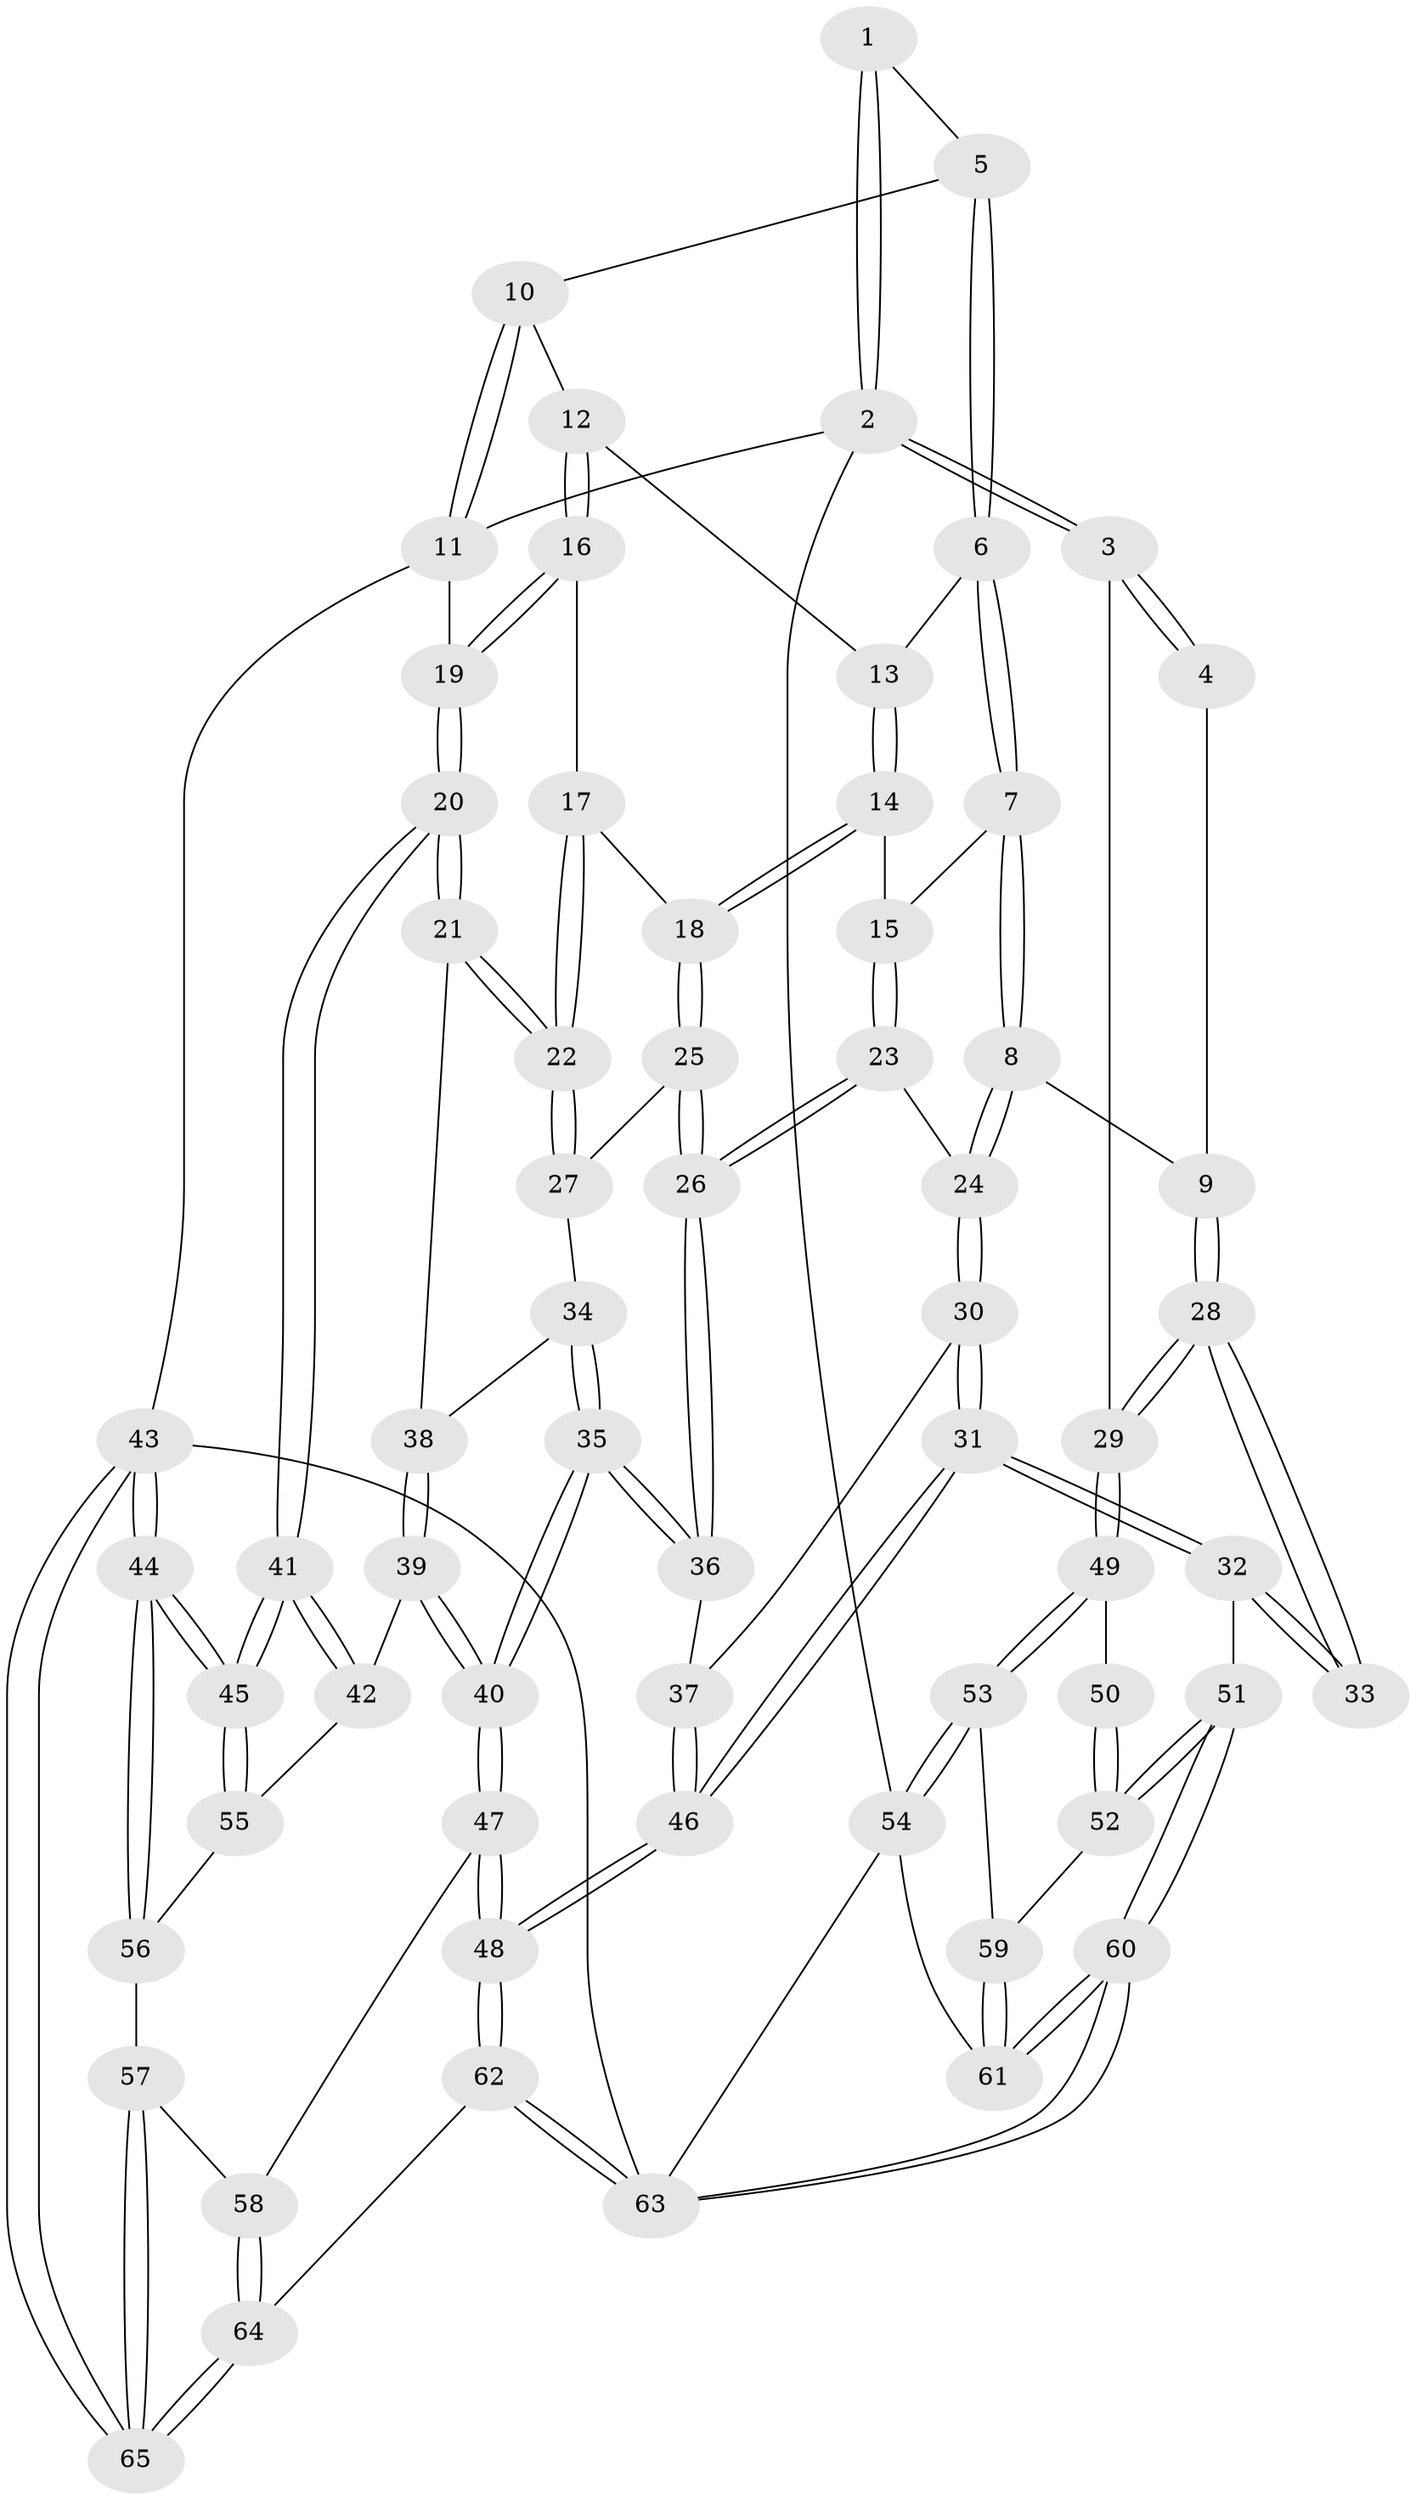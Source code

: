 // coarse degree distribution, {4: 0.45454545454545453, 3: 0.45454545454545453, 6: 0.030303030303030304, 2: 0.030303030303030304, 5: 0.030303030303030304}
// Generated by graph-tools (version 1.1) at 2025/38/03/04/25 23:38:27]
// undirected, 65 vertices, 159 edges
graph export_dot {
  node [color=gray90,style=filled];
  1 [pos="+0.3078035874116417+0"];
  2 [pos="+0+0"];
  3 [pos="+0+0.18250831715417673"];
  4 [pos="+0.29209514057263786+0.13899707656739194"];
  5 [pos="+0.6555406584907285+0"];
  6 [pos="+0.622658708621003+0.0921901345295043"];
  7 [pos="+0.5718094245970369+0.1790581784211129"];
  8 [pos="+0.48310272907445223+0.28711831431546525"];
  9 [pos="+0.35525612774664106+0.300549494448702"];
  10 [pos="+0.7500238269120143+0"];
  11 [pos="+1+0"];
  12 [pos="+0.8607434504515656+0.2736606815877961"];
  13 [pos="+0.7470682673382235+0.2648259429932328"];
  14 [pos="+0.7562287751895481+0.33097627742947944"];
  15 [pos="+0.7178406241627155+0.350063463021093"];
  16 [pos="+0.8658151471203345+0.2803614174529894"];
  17 [pos="+0.8401270313246347+0.32591380503017975"];
  18 [pos="+0.8014980543455738+0.3472782618871203"];
  19 [pos="+1+0.2797975086134213"];
  20 [pos="+1+0.46549515872098574"];
  21 [pos="+0.9975364126033944+0.47568028827031983"];
  22 [pos="+0.9324592205277513+0.4652137504544044"];
  23 [pos="+0.6656993814352382+0.45352953098546706"];
  24 [pos="+0.5645883433914097+0.4295206970635101"];
  25 [pos="+0.7942015481060867+0.44551290210767297"];
  26 [pos="+0.6696623135609124+0.4566306473108806"];
  27 [pos="+0.8452037056765014+0.47598270488961963"];
  28 [pos="+0.3014599351381408+0.34499307770783255"];
  29 [pos="+0+0.3636557933682834"];
  30 [pos="+0.5216027261051208+0.5251429913095887"];
  31 [pos="+0.4405116846659002+0.6572113995595831"];
  32 [pos="+0.4293720347959408+0.6536168169905114"];
  33 [pos="+0.33453939930331306+0.5588674340504571"];
  34 [pos="+0.8213877730276413+0.5252886451329188"];
  35 [pos="+0.7331607343298848+0.6002789806845337"];
  36 [pos="+0.7077334264534691+0.589287217567773"];
  37 [pos="+0.6836987520074677+0.6037741309393564"];
  38 [pos="+0.8613167429376001+0.6087254123342182"];
  39 [pos="+0.8424419308162755+0.6688262276389223"];
  40 [pos="+0.7981745963854584+0.681938131302453"];
  41 [pos="+1+0.5291645191318655"];
  42 [pos="+0.8704340745961144+0.6754688313488425"];
  43 [pos="+1+1"];
  44 [pos="+1+1"];
  45 [pos="+1+0.7466908493183998"];
  46 [pos="+0.5130666249014874+0.748907893974362"];
  47 [pos="+0.759502573721476+0.781819895739229"];
  48 [pos="+0.5309225108092724+0.8043677538790741"];
  49 [pos="+0+0.4966632307916559"];
  50 [pos="+0.3097636081245859+0.5647488597814879"];
  51 [pos="+0.26071190764451707+0.7449853385729382"];
  52 [pos="+0.13281416388133874+0.6836045410630494"];
  53 [pos="+0+0.5556979601583454"];
  54 [pos="+0+0.69089457679047"];
  55 [pos="+0.9468057938709058+0.7720870890771371"];
  56 [pos="+0.8783648825365337+0.8326219890834387"];
  57 [pos="+0.8342040909603335+0.8477481737896047"];
  58 [pos="+0.8052613851151+0.8348645434798244"];
  59 [pos="+0.12661655676596723+0.6831586024749774"];
  60 [pos="+0.23372854077168245+1"];
  61 [pos="+0.12850050550488948+0.9058720535479741"];
  62 [pos="+0.4638035518310208+1"];
  63 [pos="+0.24962131984838787+1"];
  64 [pos="+0.6149343681930577+1"];
  65 [pos="+0.9728454107013326+1"];
  1 -- 2;
  1 -- 2;
  1 -- 5;
  2 -- 3;
  2 -- 3;
  2 -- 11;
  2 -- 54;
  3 -- 4;
  3 -- 4;
  3 -- 29;
  4 -- 9;
  5 -- 6;
  5 -- 6;
  5 -- 10;
  6 -- 7;
  6 -- 7;
  6 -- 13;
  7 -- 8;
  7 -- 8;
  7 -- 15;
  8 -- 9;
  8 -- 24;
  8 -- 24;
  9 -- 28;
  9 -- 28;
  10 -- 11;
  10 -- 11;
  10 -- 12;
  11 -- 19;
  11 -- 43;
  12 -- 13;
  12 -- 16;
  12 -- 16;
  13 -- 14;
  13 -- 14;
  14 -- 15;
  14 -- 18;
  14 -- 18;
  15 -- 23;
  15 -- 23;
  16 -- 17;
  16 -- 19;
  16 -- 19;
  17 -- 18;
  17 -- 22;
  17 -- 22;
  18 -- 25;
  18 -- 25;
  19 -- 20;
  19 -- 20;
  20 -- 21;
  20 -- 21;
  20 -- 41;
  20 -- 41;
  21 -- 22;
  21 -- 22;
  21 -- 38;
  22 -- 27;
  22 -- 27;
  23 -- 24;
  23 -- 26;
  23 -- 26;
  24 -- 30;
  24 -- 30;
  25 -- 26;
  25 -- 26;
  25 -- 27;
  26 -- 36;
  26 -- 36;
  27 -- 34;
  28 -- 29;
  28 -- 29;
  28 -- 33;
  28 -- 33;
  29 -- 49;
  29 -- 49;
  30 -- 31;
  30 -- 31;
  30 -- 37;
  31 -- 32;
  31 -- 32;
  31 -- 46;
  31 -- 46;
  32 -- 33;
  32 -- 33;
  32 -- 51;
  34 -- 35;
  34 -- 35;
  34 -- 38;
  35 -- 36;
  35 -- 36;
  35 -- 40;
  35 -- 40;
  36 -- 37;
  37 -- 46;
  37 -- 46;
  38 -- 39;
  38 -- 39;
  39 -- 40;
  39 -- 40;
  39 -- 42;
  40 -- 47;
  40 -- 47;
  41 -- 42;
  41 -- 42;
  41 -- 45;
  41 -- 45;
  42 -- 55;
  43 -- 44;
  43 -- 44;
  43 -- 65;
  43 -- 65;
  43 -- 63;
  44 -- 45;
  44 -- 45;
  44 -- 56;
  44 -- 56;
  45 -- 55;
  45 -- 55;
  46 -- 48;
  46 -- 48;
  47 -- 48;
  47 -- 48;
  47 -- 58;
  48 -- 62;
  48 -- 62;
  49 -- 50;
  49 -- 53;
  49 -- 53;
  50 -- 52;
  50 -- 52;
  51 -- 52;
  51 -- 52;
  51 -- 60;
  51 -- 60;
  52 -- 59;
  53 -- 54;
  53 -- 54;
  53 -- 59;
  54 -- 61;
  54 -- 63;
  55 -- 56;
  56 -- 57;
  57 -- 58;
  57 -- 65;
  57 -- 65;
  58 -- 64;
  58 -- 64;
  59 -- 61;
  59 -- 61;
  60 -- 61;
  60 -- 61;
  60 -- 63;
  60 -- 63;
  62 -- 63;
  62 -- 63;
  62 -- 64;
  64 -- 65;
  64 -- 65;
}

